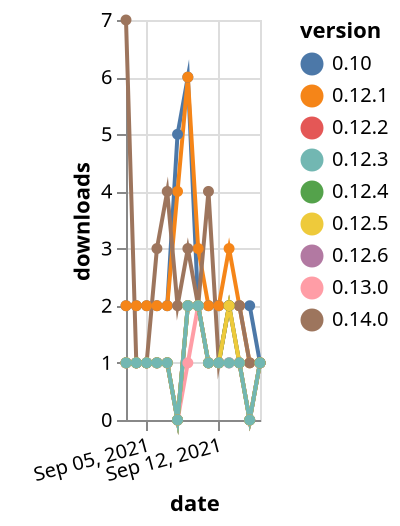 {"$schema": "https://vega.github.io/schema/vega-lite/v5.json", "description": "A simple bar chart with embedded data.", "data": {"values": [{"date": "2021-09-03", "total": 4650, "delta": 2, "version": "0.10"}, {"date": "2021-09-04", "total": 4652, "delta": 2, "version": "0.10"}, {"date": "2021-09-05", "total": 4654, "delta": 2, "version": "0.10"}, {"date": "2021-09-06", "total": 4656, "delta": 2, "version": "0.10"}, {"date": "2021-09-07", "total": 4658, "delta": 2, "version": "0.10"}, {"date": "2021-09-08", "total": 4663, "delta": 5, "version": "0.10"}, {"date": "2021-09-09", "total": 4669, "delta": 6, "version": "0.10"}, {"date": "2021-09-10", "total": 4671, "delta": 2, "version": "0.10"}, {"date": "2021-09-11", "total": 4673, "delta": 2, "version": "0.10"}, {"date": "2021-09-12", "total": 4675, "delta": 2, "version": "0.10"}, {"date": "2021-09-13", "total": 4677, "delta": 2, "version": "0.10"}, {"date": "2021-09-14", "total": 4679, "delta": 2, "version": "0.10"}, {"date": "2021-09-15", "total": 4681, "delta": 2, "version": "0.10"}, {"date": "2021-09-16", "total": 4682, "delta": 1, "version": "0.10"}, {"date": "2021-09-03", "total": 3636, "delta": 2, "version": "0.12.1"}, {"date": "2021-09-04", "total": 3638, "delta": 2, "version": "0.12.1"}, {"date": "2021-09-05", "total": 3640, "delta": 2, "version": "0.12.1"}, {"date": "2021-09-06", "total": 3642, "delta": 2, "version": "0.12.1"}, {"date": "2021-09-07", "total": 3644, "delta": 2, "version": "0.12.1"}, {"date": "2021-09-08", "total": 3648, "delta": 4, "version": "0.12.1"}, {"date": "2021-09-09", "total": 3654, "delta": 6, "version": "0.12.1"}, {"date": "2021-09-10", "total": 3657, "delta": 3, "version": "0.12.1"}, {"date": "2021-09-11", "total": 3659, "delta": 2, "version": "0.12.1"}, {"date": "2021-09-12", "total": 3661, "delta": 2, "version": "0.12.1"}, {"date": "2021-09-13", "total": 3664, "delta": 3, "version": "0.12.1"}, {"date": "2021-09-14", "total": 3666, "delta": 2, "version": "0.12.1"}, {"date": "2021-09-15", "total": 3667, "delta": 1, "version": "0.12.1"}, {"date": "2021-09-16", "total": 3668, "delta": 1, "version": "0.12.1"}, {"date": "2021-09-03", "total": 209, "delta": 1, "version": "0.12.6"}, {"date": "2021-09-04", "total": 210, "delta": 1, "version": "0.12.6"}, {"date": "2021-09-05", "total": 211, "delta": 1, "version": "0.12.6"}, {"date": "2021-09-06", "total": 212, "delta": 1, "version": "0.12.6"}, {"date": "2021-09-07", "total": 213, "delta": 1, "version": "0.12.6"}, {"date": "2021-09-08", "total": 213, "delta": 0, "version": "0.12.6"}, {"date": "2021-09-09", "total": 215, "delta": 2, "version": "0.12.6"}, {"date": "2021-09-10", "total": 217, "delta": 2, "version": "0.12.6"}, {"date": "2021-09-11", "total": 218, "delta": 1, "version": "0.12.6"}, {"date": "2021-09-12", "total": 219, "delta": 1, "version": "0.12.6"}, {"date": "2021-09-13", "total": 220, "delta": 1, "version": "0.12.6"}, {"date": "2021-09-14", "total": 221, "delta": 1, "version": "0.12.6"}, {"date": "2021-09-15", "total": 221, "delta": 0, "version": "0.12.6"}, {"date": "2021-09-16", "total": 222, "delta": 1, "version": "0.12.6"}, {"date": "2021-09-03", "total": 279, "delta": 1, "version": "0.13.0"}, {"date": "2021-09-04", "total": 280, "delta": 1, "version": "0.13.0"}, {"date": "2021-09-05", "total": 281, "delta": 1, "version": "0.13.0"}, {"date": "2021-09-06", "total": 282, "delta": 1, "version": "0.13.0"}, {"date": "2021-09-07", "total": 283, "delta": 1, "version": "0.13.0"}, {"date": "2021-09-08", "total": 283, "delta": 0, "version": "0.13.0"}, {"date": "2021-09-09", "total": 284, "delta": 1, "version": "0.13.0"}, {"date": "2021-09-10", "total": 286, "delta": 2, "version": "0.13.0"}, {"date": "2021-09-11", "total": 287, "delta": 1, "version": "0.13.0"}, {"date": "2021-09-12", "total": 288, "delta": 1, "version": "0.13.0"}, {"date": "2021-09-13", "total": 289, "delta": 1, "version": "0.13.0"}, {"date": "2021-09-14", "total": 290, "delta": 1, "version": "0.13.0"}, {"date": "2021-09-15", "total": 290, "delta": 0, "version": "0.13.0"}, {"date": "2021-09-16", "total": 291, "delta": 1, "version": "0.13.0"}, {"date": "2021-09-03", "total": 324, "delta": 1, "version": "0.12.2"}, {"date": "2021-09-04", "total": 325, "delta": 1, "version": "0.12.2"}, {"date": "2021-09-05", "total": 326, "delta": 1, "version": "0.12.2"}, {"date": "2021-09-06", "total": 327, "delta": 1, "version": "0.12.2"}, {"date": "2021-09-07", "total": 328, "delta": 1, "version": "0.12.2"}, {"date": "2021-09-08", "total": 328, "delta": 0, "version": "0.12.2"}, {"date": "2021-09-09", "total": 330, "delta": 2, "version": "0.12.2"}, {"date": "2021-09-10", "total": 332, "delta": 2, "version": "0.12.2"}, {"date": "2021-09-11", "total": 333, "delta": 1, "version": "0.12.2"}, {"date": "2021-09-12", "total": 334, "delta": 1, "version": "0.12.2"}, {"date": "2021-09-13", "total": 336, "delta": 2, "version": "0.12.2"}, {"date": "2021-09-14", "total": 337, "delta": 1, "version": "0.12.2"}, {"date": "2021-09-15", "total": 337, "delta": 0, "version": "0.12.2"}, {"date": "2021-09-16", "total": 338, "delta": 1, "version": "0.12.2"}, {"date": "2021-09-03", "total": 829, "delta": 7, "version": "0.14.0"}, {"date": "2021-09-04", "total": 830, "delta": 1, "version": "0.14.0"}, {"date": "2021-09-05", "total": 831, "delta": 1, "version": "0.14.0"}, {"date": "2021-09-06", "total": 834, "delta": 3, "version": "0.14.0"}, {"date": "2021-09-07", "total": 838, "delta": 4, "version": "0.14.0"}, {"date": "2021-09-08", "total": 840, "delta": 2, "version": "0.14.0"}, {"date": "2021-09-09", "total": 843, "delta": 3, "version": "0.14.0"}, {"date": "2021-09-10", "total": 845, "delta": 2, "version": "0.14.0"}, {"date": "2021-09-11", "total": 849, "delta": 4, "version": "0.14.0"}, {"date": "2021-09-12", "total": 850, "delta": 1, "version": "0.14.0"}, {"date": "2021-09-13", "total": 852, "delta": 2, "version": "0.14.0"}, {"date": "2021-09-14", "total": 854, "delta": 2, "version": "0.14.0"}, {"date": "2021-09-15", "total": 855, "delta": 1, "version": "0.14.0"}, {"date": "2021-09-16", "total": 856, "delta": 1, "version": "0.14.0"}, {"date": "2021-09-03", "total": 408, "delta": 1, "version": "0.12.4"}, {"date": "2021-09-04", "total": 409, "delta": 1, "version": "0.12.4"}, {"date": "2021-09-05", "total": 410, "delta": 1, "version": "0.12.4"}, {"date": "2021-09-06", "total": 411, "delta": 1, "version": "0.12.4"}, {"date": "2021-09-07", "total": 412, "delta": 1, "version": "0.12.4"}, {"date": "2021-09-08", "total": 412, "delta": 0, "version": "0.12.4"}, {"date": "2021-09-09", "total": 414, "delta": 2, "version": "0.12.4"}, {"date": "2021-09-10", "total": 416, "delta": 2, "version": "0.12.4"}, {"date": "2021-09-11", "total": 417, "delta": 1, "version": "0.12.4"}, {"date": "2021-09-12", "total": 418, "delta": 1, "version": "0.12.4"}, {"date": "2021-09-13", "total": 420, "delta": 2, "version": "0.12.4"}, {"date": "2021-09-14", "total": 421, "delta": 1, "version": "0.12.4"}, {"date": "2021-09-15", "total": 421, "delta": 0, "version": "0.12.4"}, {"date": "2021-09-16", "total": 422, "delta": 1, "version": "0.12.4"}, {"date": "2021-09-03", "total": 227, "delta": 1, "version": "0.12.5"}, {"date": "2021-09-04", "total": 228, "delta": 1, "version": "0.12.5"}, {"date": "2021-09-05", "total": 229, "delta": 1, "version": "0.12.5"}, {"date": "2021-09-06", "total": 230, "delta": 1, "version": "0.12.5"}, {"date": "2021-09-07", "total": 231, "delta": 1, "version": "0.12.5"}, {"date": "2021-09-08", "total": 231, "delta": 0, "version": "0.12.5"}, {"date": "2021-09-09", "total": 233, "delta": 2, "version": "0.12.5"}, {"date": "2021-09-10", "total": 235, "delta": 2, "version": "0.12.5"}, {"date": "2021-09-11", "total": 236, "delta": 1, "version": "0.12.5"}, {"date": "2021-09-12", "total": 237, "delta": 1, "version": "0.12.5"}, {"date": "2021-09-13", "total": 239, "delta": 2, "version": "0.12.5"}, {"date": "2021-09-14", "total": 240, "delta": 1, "version": "0.12.5"}, {"date": "2021-09-15", "total": 240, "delta": 0, "version": "0.12.5"}, {"date": "2021-09-16", "total": 241, "delta": 1, "version": "0.12.5"}, {"date": "2021-09-03", "total": 416, "delta": 1, "version": "0.12.3"}, {"date": "2021-09-04", "total": 417, "delta": 1, "version": "0.12.3"}, {"date": "2021-09-05", "total": 418, "delta": 1, "version": "0.12.3"}, {"date": "2021-09-06", "total": 419, "delta": 1, "version": "0.12.3"}, {"date": "2021-09-07", "total": 420, "delta": 1, "version": "0.12.3"}, {"date": "2021-09-08", "total": 420, "delta": 0, "version": "0.12.3"}, {"date": "2021-09-09", "total": 422, "delta": 2, "version": "0.12.3"}, {"date": "2021-09-10", "total": 424, "delta": 2, "version": "0.12.3"}, {"date": "2021-09-11", "total": 425, "delta": 1, "version": "0.12.3"}, {"date": "2021-09-12", "total": 426, "delta": 1, "version": "0.12.3"}, {"date": "2021-09-13", "total": 427, "delta": 1, "version": "0.12.3"}, {"date": "2021-09-14", "total": 428, "delta": 1, "version": "0.12.3"}, {"date": "2021-09-15", "total": 428, "delta": 0, "version": "0.12.3"}, {"date": "2021-09-16", "total": 429, "delta": 1, "version": "0.12.3"}]}, "width": "container", "mark": {"type": "line", "point": {"filled": true}}, "encoding": {"x": {"field": "date", "type": "temporal", "timeUnit": "yearmonthdate", "title": "date", "axis": {"labelAngle": -15}}, "y": {"field": "delta", "type": "quantitative", "title": "downloads"}, "color": {"field": "version", "type": "nominal"}, "tooltip": {"field": "delta"}}}